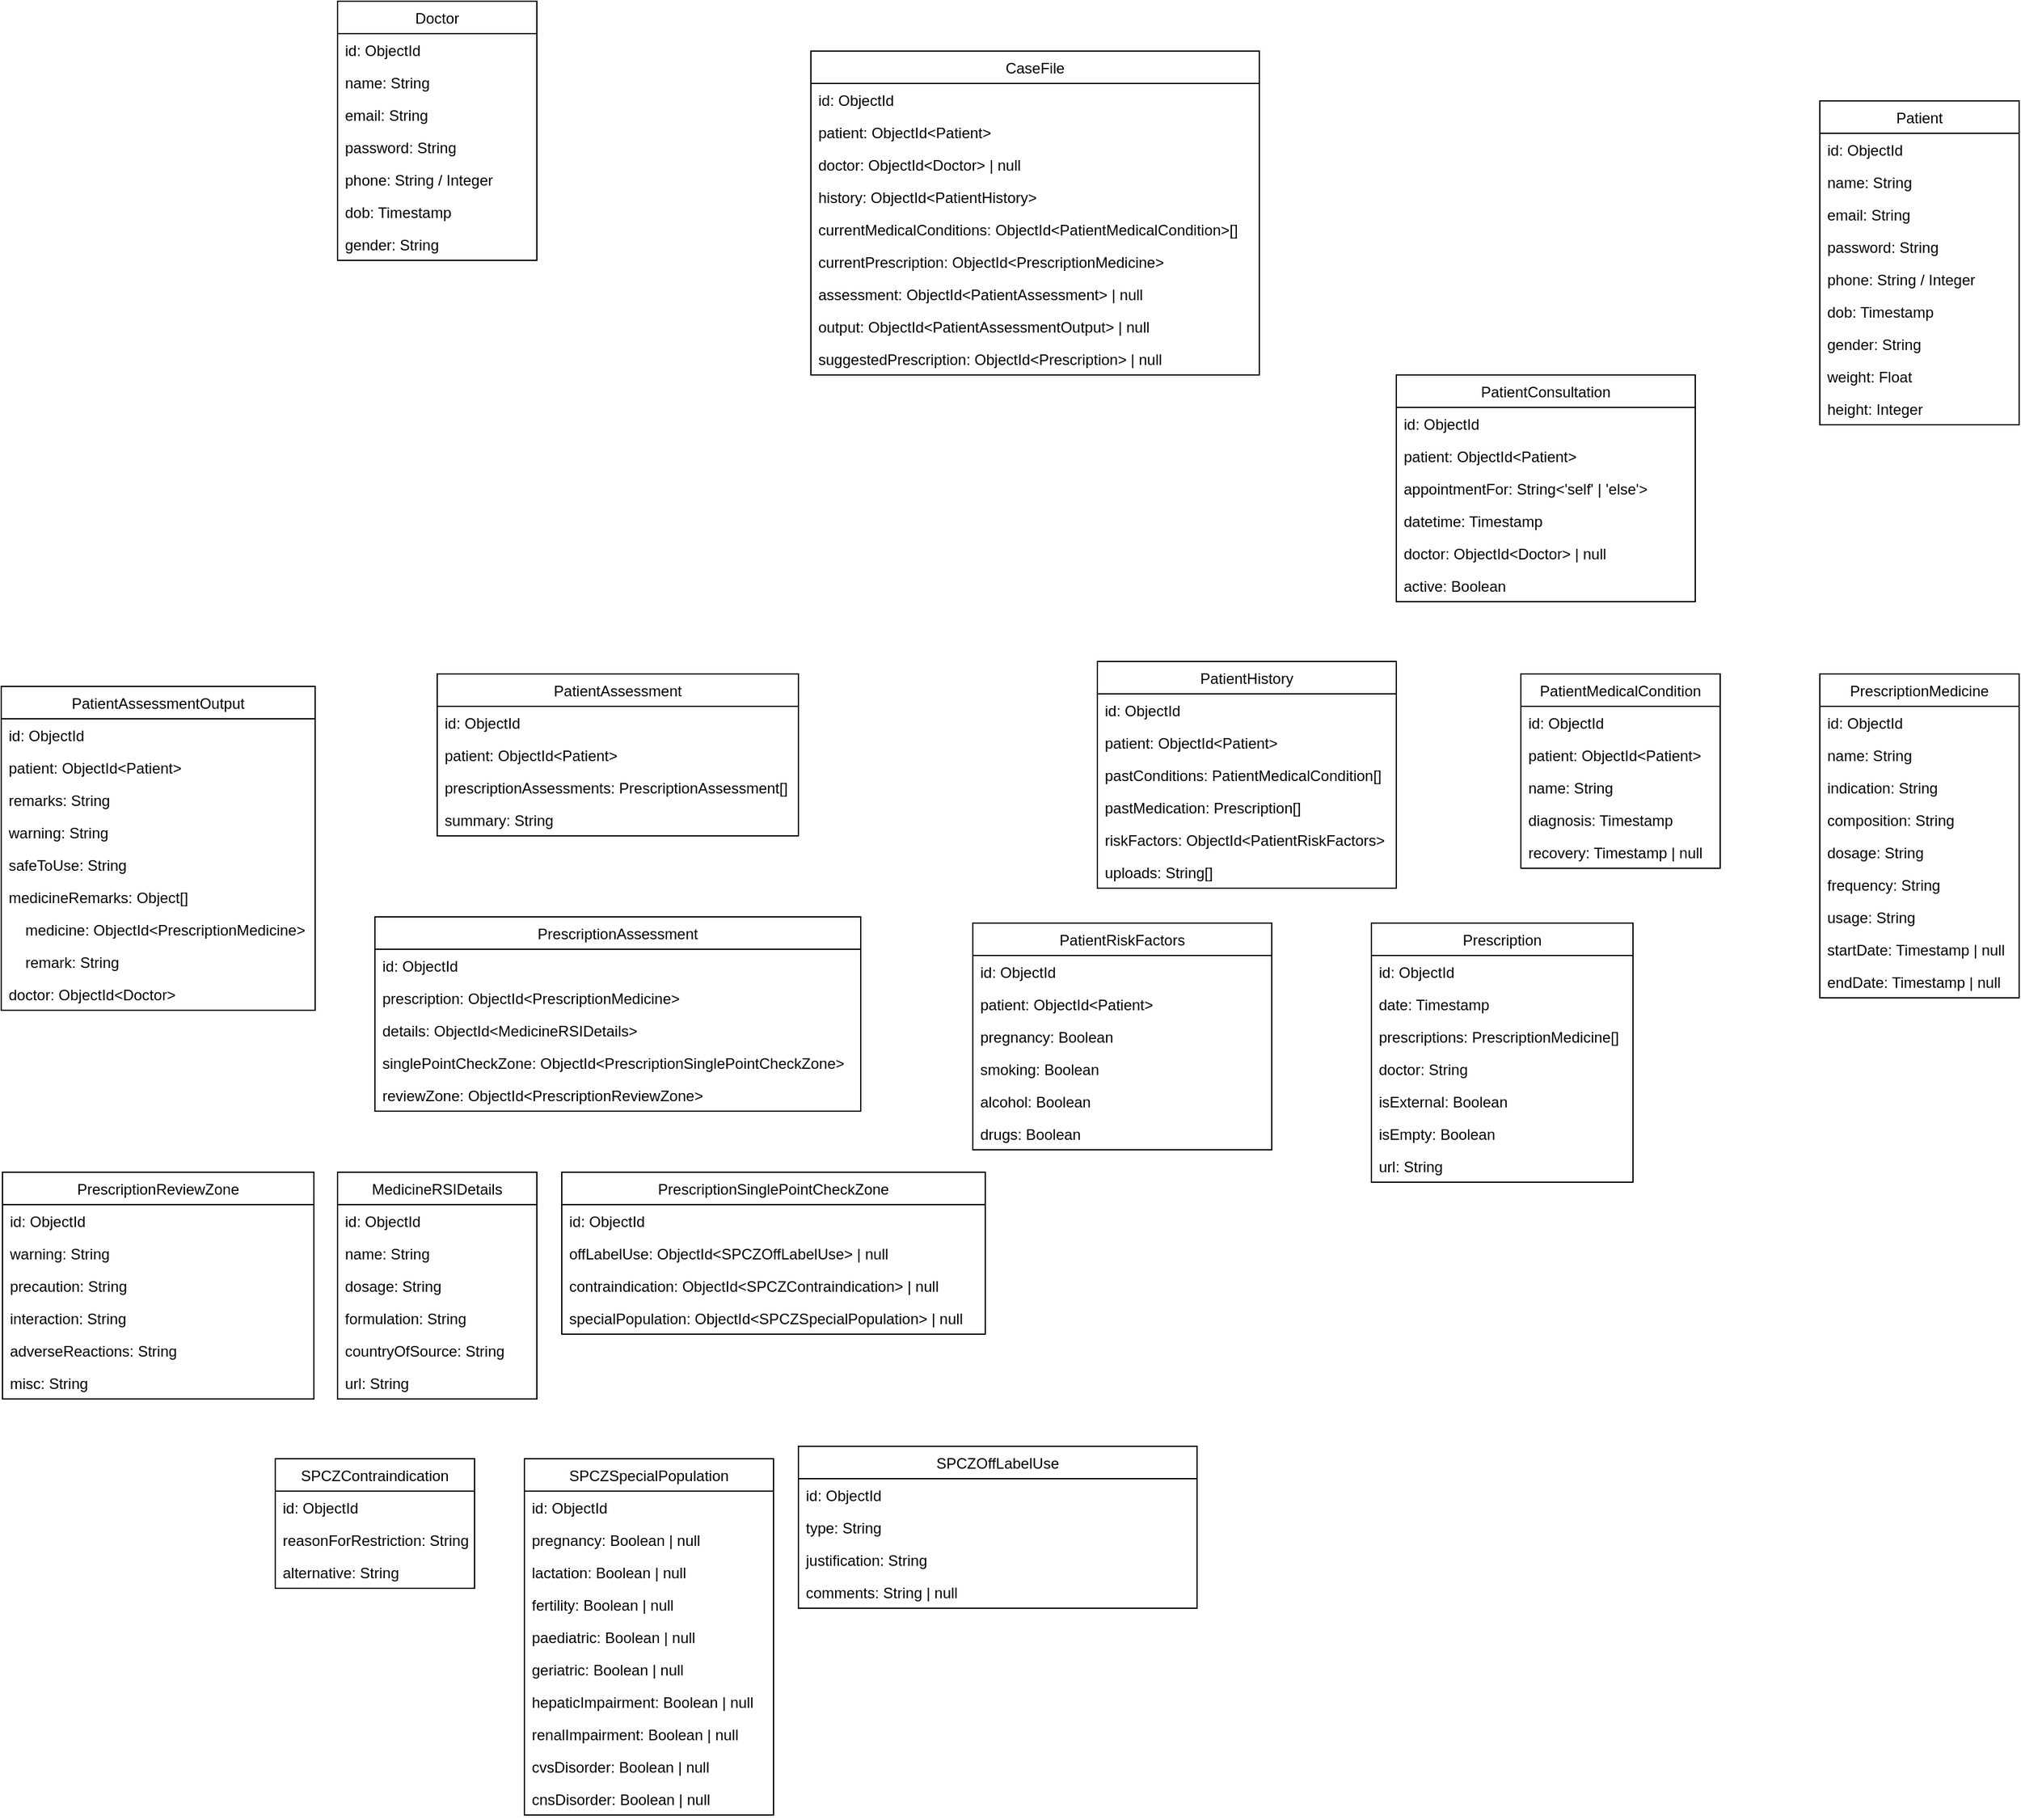 <mxfile version="20.8.13" type="github">
  <diagram id="C5RBs43oDa-KdzZeNtuy" name="Page-1">
    <mxGraphModel dx="1357" dy="1438" grid="1" gridSize="10" guides="1" tooltips="1" connect="1" arrows="1" fold="1" page="1" pageScale="1" pageWidth="827" pageHeight="1169" math="0" shadow="0">
      <root>
        <mxCell id="WIyWlLk6GJQsqaUBKTNV-0" />
        <mxCell id="WIyWlLk6GJQsqaUBKTNV-1" parent="WIyWlLk6GJQsqaUBKTNV-0" />
        <mxCell id="zkfFHV4jXpPFQw0GAbJ--17" value="Patient" style="swimlane;fontStyle=0;align=center;verticalAlign=top;childLayout=stackLayout;horizontal=1;startSize=26;horizontalStack=0;resizeParent=1;resizeLast=0;collapsible=1;marginBottom=0;rounded=0;shadow=0;strokeWidth=1;" parent="WIyWlLk6GJQsqaUBKTNV-1" vertex="1">
          <mxGeometry x="640" y="-1020" width="160" height="260" as="geometry">
            <mxRectangle x="550" y="140" width="160" height="26" as="alternateBounds" />
          </mxGeometry>
        </mxCell>
        <mxCell id="zkfFHV4jXpPFQw0GAbJ--18" value="id: ObjectId" style="text;align=left;verticalAlign=top;spacingLeft=4;spacingRight=4;overflow=hidden;rotatable=0;points=[[0,0.5],[1,0.5]];portConstraint=eastwest;" parent="zkfFHV4jXpPFQw0GAbJ--17" vertex="1">
          <mxGeometry y="26" width="160" height="26" as="geometry" />
        </mxCell>
        <mxCell id="zkfFHV4jXpPFQw0GAbJ--22" value="name: String" style="text;align=left;verticalAlign=top;spacingLeft=4;spacingRight=4;overflow=hidden;rotatable=0;points=[[0,0.5],[1,0.5]];portConstraint=eastwest;rounded=0;shadow=0;html=0;" parent="zkfFHV4jXpPFQw0GAbJ--17" vertex="1">
          <mxGeometry y="52" width="160" height="26" as="geometry" />
        </mxCell>
        <mxCell id="zkfFHV4jXpPFQw0GAbJ--19" value="email: String" style="text;align=left;verticalAlign=top;spacingLeft=4;spacingRight=4;overflow=hidden;rotatable=0;points=[[0,0.5],[1,0.5]];portConstraint=eastwest;rounded=0;shadow=0;html=0;" parent="zkfFHV4jXpPFQw0GAbJ--17" vertex="1">
          <mxGeometry y="78" width="160" height="26" as="geometry" />
        </mxCell>
        <mxCell id="zkfFHV4jXpPFQw0GAbJ--20" value="password: String" style="text;align=left;verticalAlign=top;spacingLeft=4;spacingRight=4;overflow=hidden;rotatable=0;points=[[0,0.5],[1,0.5]];portConstraint=eastwest;rounded=0;shadow=0;html=0;" parent="zkfFHV4jXpPFQw0GAbJ--17" vertex="1">
          <mxGeometry y="104" width="160" height="26" as="geometry" />
        </mxCell>
        <mxCell id="zkfFHV4jXpPFQw0GAbJ--21" value="phone: String / Integer" style="text;align=left;verticalAlign=top;spacingLeft=4;spacingRight=4;overflow=hidden;rotatable=0;points=[[0,0.5],[1,0.5]];portConstraint=eastwest;rounded=0;shadow=0;html=0;" parent="zkfFHV4jXpPFQw0GAbJ--17" vertex="1">
          <mxGeometry y="130" width="160" height="26" as="geometry" />
        </mxCell>
        <mxCell id="XZnLRWFuo1XxTukRsfAU-0" value="dob: Timestamp" style="text;align=left;verticalAlign=top;spacingLeft=4;spacingRight=4;overflow=hidden;rotatable=0;points=[[0,0.5],[1,0.5]];portConstraint=eastwest;rounded=0;shadow=0;html=0;" parent="zkfFHV4jXpPFQw0GAbJ--17" vertex="1">
          <mxGeometry y="156" width="160" height="26" as="geometry" />
        </mxCell>
        <mxCell id="XZnLRWFuo1XxTukRsfAU-1" value="gender: String" style="text;align=left;verticalAlign=top;spacingLeft=4;spacingRight=4;overflow=hidden;rotatable=0;points=[[0,0.5],[1,0.5]];portConstraint=eastwest;rounded=0;shadow=0;html=0;" parent="zkfFHV4jXpPFQw0GAbJ--17" vertex="1">
          <mxGeometry y="182" width="160" height="26" as="geometry" />
        </mxCell>
        <mxCell id="XZnLRWFuo1XxTukRsfAU-2" value="weight: Float" style="text;align=left;verticalAlign=top;spacingLeft=4;spacingRight=4;overflow=hidden;rotatable=0;points=[[0,0.5],[1,0.5]];portConstraint=eastwest;rounded=0;shadow=0;html=0;" parent="zkfFHV4jXpPFQw0GAbJ--17" vertex="1">
          <mxGeometry y="208" width="160" height="26" as="geometry" />
        </mxCell>
        <mxCell id="XZnLRWFuo1XxTukRsfAU-3" value="height: Integer" style="text;align=left;verticalAlign=top;spacingLeft=4;spacingRight=4;overflow=hidden;rotatable=0;points=[[0,0.5],[1,0.5]];portConstraint=eastwest;rounded=0;shadow=0;html=0;" parent="zkfFHV4jXpPFQw0GAbJ--17" vertex="1">
          <mxGeometry y="234" width="160" height="26" as="geometry" />
        </mxCell>
        <mxCell id="5_VvrdmKHLt3d0oGw-HJ-0" value="PrescriptionAssessment" style="swimlane;fontStyle=0;align=center;verticalAlign=top;childLayout=stackLayout;horizontal=1;startSize=26;horizontalStack=0;resizeParent=1;resizeLast=0;collapsible=1;marginBottom=0;rounded=0;shadow=0;strokeWidth=1;" parent="WIyWlLk6GJQsqaUBKTNV-1" vertex="1">
          <mxGeometry x="-520" y="-365" width="390" height="156" as="geometry">
            <mxRectangle x="550" y="140" width="160" height="26" as="alternateBounds" />
          </mxGeometry>
        </mxCell>
        <mxCell id="5_VvrdmKHLt3d0oGw-HJ-1" value="id: ObjectId" style="text;align=left;verticalAlign=top;spacingLeft=4;spacingRight=4;overflow=hidden;rotatable=0;points=[[0,0.5],[1,0.5]];portConstraint=eastwest;" parent="5_VvrdmKHLt3d0oGw-HJ-0" vertex="1">
          <mxGeometry y="26" width="390" height="26" as="geometry" />
        </mxCell>
        <mxCell id="5_VvrdmKHLt3d0oGw-HJ-2" value="prescription: ObjectId&lt;PrescriptionMedicine&gt;" style="text;align=left;verticalAlign=top;spacingLeft=4;spacingRight=4;overflow=hidden;rotatable=0;points=[[0,0.5],[1,0.5]];portConstraint=eastwest;rounded=0;shadow=0;html=0;" parent="5_VvrdmKHLt3d0oGw-HJ-0" vertex="1">
          <mxGeometry y="52" width="390" height="26" as="geometry" />
        </mxCell>
        <mxCell id="5_VvrdmKHLt3d0oGw-HJ-3" value="details: ObjectId&lt;MedicineRSIDetails&gt;" style="text;align=left;verticalAlign=top;spacingLeft=4;spacingRight=4;overflow=hidden;rotatable=0;points=[[0,0.5],[1,0.5]];portConstraint=eastwest;rounded=0;shadow=0;html=0;" parent="5_VvrdmKHLt3d0oGw-HJ-0" vertex="1">
          <mxGeometry y="78" width="390" height="26" as="geometry" />
        </mxCell>
        <mxCell id="5_VvrdmKHLt3d0oGw-HJ-4" value="singlePointCheckZone: ObjectId&lt;PrescriptionSinglePointCheckZone&gt;" style="text;align=left;verticalAlign=top;spacingLeft=4;spacingRight=4;overflow=hidden;rotatable=0;points=[[0,0.5],[1,0.5]];portConstraint=eastwest;rounded=0;shadow=0;html=0;" parent="5_VvrdmKHLt3d0oGw-HJ-0" vertex="1">
          <mxGeometry y="104" width="390" height="26" as="geometry" />
        </mxCell>
        <mxCell id="5_VvrdmKHLt3d0oGw-HJ-5" value="reviewZone: ObjectId&lt;PrescriptionReviewZone&gt;" style="text;align=left;verticalAlign=top;spacingLeft=4;spacingRight=4;overflow=hidden;rotatable=0;points=[[0,0.5],[1,0.5]];portConstraint=eastwest;rounded=0;shadow=0;html=0;" parent="5_VvrdmKHLt3d0oGw-HJ-0" vertex="1">
          <mxGeometry y="130" width="390" height="26" as="geometry" />
        </mxCell>
        <mxCell id="5_VvrdmKHLt3d0oGw-HJ-10" value="CaseFile" style="swimlane;fontStyle=0;align=center;verticalAlign=top;childLayout=stackLayout;horizontal=1;startSize=26;horizontalStack=0;resizeParent=1;resizeLast=0;collapsible=1;marginBottom=0;rounded=0;shadow=0;strokeWidth=1;" parent="WIyWlLk6GJQsqaUBKTNV-1" vertex="1">
          <mxGeometry x="-170" y="-1060" width="360" height="260" as="geometry">
            <mxRectangle x="550" y="140" width="160" height="26" as="alternateBounds" />
          </mxGeometry>
        </mxCell>
        <mxCell id="5_VvrdmKHLt3d0oGw-HJ-11" value="id: ObjectId" style="text;align=left;verticalAlign=top;spacingLeft=4;spacingRight=4;overflow=hidden;rotatable=0;points=[[0,0.5],[1,0.5]];portConstraint=eastwest;" parent="5_VvrdmKHLt3d0oGw-HJ-10" vertex="1">
          <mxGeometry y="26" width="360" height="26" as="geometry" />
        </mxCell>
        <mxCell id="5_VvrdmKHLt3d0oGw-HJ-12" value="patient: ObjectId&lt;Patient&gt;" style="text;align=left;verticalAlign=top;spacingLeft=4;spacingRight=4;overflow=hidden;rotatable=0;points=[[0,0.5],[1,0.5]];portConstraint=eastwest;rounded=0;shadow=0;html=0;" parent="5_VvrdmKHLt3d0oGw-HJ-10" vertex="1">
          <mxGeometry y="52" width="360" height="26" as="geometry" />
        </mxCell>
        <mxCell id="5_VvrdmKHLt3d0oGw-HJ-54" value="doctor: ObjectId&lt;Doctor&gt; | null" style="text;align=left;verticalAlign=top;spacingLeft=4;spacingRight=4;overflow=hidden;rotatable=0;points=[[0,0.5],[1,0.5]];portConstraint=eastwest;rounded=0;shadow=0;html=0;" parent="5_VvrdmKHLt3d0oGw-HJ-10" vertex="1">
          <mxGeometry y="78" width="360" height="26" as="geometry" />
        </mxCell>
        <mxCell id="5_VvrdmKHLt3d0oGw-HJ-13" value="history: ObjectId&lt;PatientHistory&gt;" style="text;align=left;verticalAlign=top;spacingLeft=4;spacingRight=4;overflow=hidden;rotatable=0;points=[[0,0.5],[1,0.5]];portConstraint=eastwest;rounded=0;shadow=0;html=0;" parent="5_VvrdmKHLt3d0oGw-HJ-10" vertex="1">
          <mxGeometry y="104" width="360" height="26" as="geometry" />
        </mxCell>
        <mxCell id="5_VvrdmKHLt3d0oGw-HJ-14" value="currentMedicalConditions: ObjectId&lt;PatientMedicalCondition&gt;[]" style="text;align=left;verticalAlign=top;spacingLeft=4;spacingRight=4;overflow=hidden;rotatable=0;points=[[0,0.5],[1,0.5]];portConstraint=eastwest;rounded=0;shadow=0;html=0;" parent="5_VvrdmKHLt3d0oGw-HJ-10" vertex="1">
          <mxGeometry y="130" width="360" height="26" as="geometry" />
        </mxCell>
        <mxCell id="5_VvrdmKHLt3d0oGw-HJ-16" value="currentPrescription: ObjectId&lt;PrescriptionMedicine&gt;" style="text;align=left;verticalAlign=top;spacingLeft=4;spacingRight=4;overflow=hidden;rotatable=0;points=[[0,0.5],[1,0.5]];portConstraint=eastwest;rounded=0;shadow=0;html=0;" parent="5_VvrdmKHLt3d0oGw-HJ-10" vertex="1">
          <mxGeometry y="156" width="360" height="26" as="geometry" />
        </mxCell>
        <mxCell id="5_VvrdmKHLt3d0oGw-HJ-17" value="assessment: ObjectId&lt;PatientAssessment&gt; | null" style="text;align=left;verticalAlign=top;spacingLeft=4;spacingRight=4;overflow=hidden;rotatable=0;points=[[0,0.5],[1,0.5]];portConstraint=eastwest;rounded=0;shadow=0;html=0;" parent="5_VvrdmKHLt3d0oGw-HJ-10" vertex="1">
          <mxGeometry y="182" width="360" height="26" as="geometry" />
        </mxCell>
        <mxCell id="5_VvrdmKHLt3d0oGw-HJ-18" value="output: ObjectId&lt;PatientAssessmentOutput&gt; | null" style="text;align=left;verticalAlign=top;spacingLeft=4;spacingRight=4;overflow=hidden;rotatable=0;points=[[0,0.5],[1,0.5]];portConstraint=eastwest;rounded=0;shadow=0;html=0;" parent="5_VvrdmKHLt3d0oGw-HJ-10" vertex="1">
          <mxGeometry y="208" width="360" height="26" as="geometry" />
        </mxCell>
        <mxCell id="5_VvrdmKHLt3d0oGw-HJ-19" value="suggestedPrescription: ObjectId&lt;Prescription&gt; | null" style="text;align=left;verticalAlign=top;spacingLeft=4;spacingRight=4;overflow=hidden;rotatable=0;points=[[0,0.5],[1,0.5]];portConstraint=eastwest;rounded=0;shadow=0;html=0;" parent="5_VvrdmKHLt3d0oGw-HJ-10" vertex="1">
          <mxGeometry y="234" width="360" height="26" as="geometry" />
        </mxCell>
        <mxCell id="5_VvrdmKHLt3d0oGw-HJ-20" value="PrescriptionMedicine" style="swimlane;fontStyle=0;align=center;verticalAlign=top;childLayout=stackLayout;horizontal=1;startSize=26;horizontalStack=0;resizeParent=1;resizeLast=0;collapsible=1;marginBottom=0;rounded=0;shadow=0;strokeWidth=1;" parent="WIyWlLk6GJQsqaUBKTNV-1" vertex="1">
          <mxGeometry x="640" y="-560" width="160" height="260" as="geometry">
            <mxRectangle x="550" y="140" width="160" height="26" as="alternateBounds" />
          </mxGeometry>
        </mxCell>
        <mxCell id="5_VvrdmKHLt3d0oGw-HJ-21" value="id: ObjectId" style="text;align=left;verticalAlign=top;spacingLeft=4;spacingRight=4;overflow=hidden;rotatable=0;points=[[0,0.5],[1,0.5]];portConstraint=eastwest;" parent="5_VvrdmKHLt3d0oGw-HJ-20" vertex="1">
          <mxGeometry y="26" width="160" height="26" as="geometry" />
        </mxCell>
        <mxCell id="5_VvrdmKHLt3d0oGw-HJ-22" value="name: String" style="text;align=left;verticalAlign=top;spacingLeft=4;spacingRight=4;overflow=hidden;rotatable=0;points=[[0,0.5],[1,0.5]];portConstraint=eastwest;rounded=0;shadow=0;html=0;" parent="5_VvrdmKHLt3d0oGw-HJ-20" vertex="1">
          <mxGeometry y="52" width="160" height="26" as="geometry" />
        </mxCell>
        <mxCell id="5_VvrdmKHLt3d0oGw-HJ-24" value="indication: String" style="text;align=left;verticalAlign=top;spacingLeft=4;spacingRight=4;overflow=hidden;rotatable=0;points=[[0,0.5],[1,0.5]];portConstraint=eastwest;rounded=0;shadow=0;html=0;" parent="5_VvrdmKHLt3d0oGw-HJ-20" vertex="1">
          <mxGeometry y="78" width="160" height="26" as="geometry" />
        </mxCell>
        <mxCell id="5_VvrdmKHLt3d0oGw-HJ-25" value="composition: String" style="text;align=left;verticalAlign=top;spacingLeft=4;spacingRight=4;overflow=hidden;rotatable=0;points=[[0,0.5],[1,0.5]];portConstraint=eastwest;rounded=0;shadow=0;html=0;" parent="5_VvrdmKHLt3d0oGw-HJ-20" vertex="1">
          <mxGeometry y="104" width="160" height="26" as="geometry" />
        </mxCell>
        <mxCell id="5_VvrdmKHLt3d0oGw-HJ-26" value="dosage: String" style="text;align=left;verticalAlign=top;spacingLeft=4;spacingRight=4;overflow=hidden;rotatable=0;points=[[0,0.5],[1,0.5]];portConstraint=eastwest;rounded=0;shadow=0;html=0;" parent="5_VvrdmKHLt3d0oGw-HJ-20" vertex="1">
          <mxGeometry y="130" width="160" height="26" as="geometry" />
        </mxCell>
        <mxCell id="5_VvrdmKHLt3d0oGw-HJ-27" value="frequency: String" style="text;align=left;verticalAlign=top;spacingLeft=4;spacingRight=4;overflow=hidden;rotatable=0;points=[[0,0.5],[1,0.5]];portConstraint=eastwest;rounded=0;shadow=0;html=0;" parent="5_VvrdmKHLt3d0oGw-HJ-20" vertex="1">
          <mxGeometry y="156" width="160" height="26" as="geometry" />
        </mxCell>
        <mxCell id="5_VvrdmKHLt3d0oGw-HJ-28" value="usage: String" style="text;align=left;verticalAlign=top;spacingLeft=4;spacingRight=4;overflow=hidden;rotatable=0;points=[[0,0.5],[1,0.5]];portConstraint=eastwest;rounded=0;shadow=0;html=0;" parent="5_VvrdmKHLt3d0oGw-HJ-20" vertex="1">
          <mxGeometry y="182" width="160" height="26" as="geometry" />
        </mxCell>
        <mxCell id="8sAuWu9gCPspp9r7JWuO-28" value="startDate: Timestamp | null" style="text;align=left;verticalAlign=top;spacingLeft=4;spacingRight=4;overflow=hidden;rotatable=0;points=[[0,0.5],[1,0.5]];portConstraint=eastwest;rounded=0;shadow=0;html=0;" parent="5_VvrdmKHLt3d0oGw-HJ-20" vertex="1">
          <mxGeometry y="208" width="160" height="26" as="geometry" />
        </mxCell>
        <mxCell id="8sAuWu9gCPspp9r7JWuO-29" value="endDate: Timestamp | null" style="text;align=left;verticalAlign=top;spacingLeft=4;spacingRight=4;overflow=hidden;rotatable=0;points=[[0,0.5],[1,0.5]];portConstraint=eastwest;rounded=0;shadow=0;html=0;" parent="5_VvrdmKHLt3d0oGw-HJ-20" vertex="1">
          <mxGeometry y="234" width="160" height="26" as="geometry" />
        </mxCell>
        <mxCell id="5_VvrdmKHLt3d0oGw-HJ-30" value="PatientAssessmentOutput" style="swimlane;fontStyle=0;align=center;verticalAlign=top;childLayout=stackLayout;horizontal=1;startSize=26;horizontalStack=0;resizeParent=1;resizeLast=0;collapsible=1;marginBottom=0;rounded=0;shadow=0;strokeWidth=1;" parent="WIyWlLk6GJQsqaUBKTNV-1" vertex="1">
          <mxGeometry x="-820" y="-550" width="252" height="260" as="geometry">
            <mxRectangle x="550" y="140" width="160" height="26" as="alternateBounds" />
          </mxGeometry>
        </mxCell>
        <mxCell id="5_VvrdmKHLt3d0oGw-HJ-31" value="id: ObjectId" style="text;align=left;verticalAlign=top;spacingLeft=4;spacingRight=4;overflow=hidden;rotatable=0;points=[[0,0.5],[1,0.5]];portConstraint=eastwest;" parent="5_VvrdmKHLt3d0oGw-HJ-30" vertex="1">
          <mxGeometry y="26" width="252" height="26" as="geometry" />
        </mxCell>
        <mxCell id="5_VvrdmKHLt3d0oGw-HJ-32" value="patient: ObjectId&lt;Patient&gt;" style="text;align=left;verticalAlign=top;spacingLeft=4;spacingRight=4;overflow=hidden;rotatable=0;points=[[0,0.5],[1,0.5]];portConstraint=eastwest;rounded=0;shadow=0;html=0;" parent="5_VvrdmKHLt3d0oGw-HJ-30" vertex="1">
          <mxGeometry y="52" width="252" height="26" as="geometry" />
        </mxCell>
        <mxCell id="5_VvrdmKHLt3d0oGw-HJ-33" value="remarks: String" style="text;align=left;verticalAlign=top;spacingLeft=4;spacingRight=4;overflow=hidden;rotatable=0;points=[[0,0.5],[1,0.5]];portConstraint=eastwest;rounded=0;shadow=0;html=0;" parent="5_VvrdmKHLt3d0oGw-HJ-30" vertex="1">
          <mxGeometry y="78" width="252" height="26" as="geometry" />
        </mxCell>
        <mxCell id="5_VvrdmKHLt3d0oGw-HJ-34" value="warning: String" style="text;align=left;verticalAlign=top;spacingLeft=4;spacingRight=4;overflow=hidden;rotatable=0;points=[[0,0.5],[1,0.5]];portConstraint=eastwest;rounded=0;shadow=0;html=0;" parent="5_VvrdmKHLt3d0oGw-HJ-30" vertex="1">
          <mxGeometry y="104" width="252" height="26" as="geometry" />
        </mxCell>
        <mxCell id="5_VvrdmKHLt3d0oGw-HJ-35" value="safeToUse: String" style="text;align=left;verticalAlign=top;spacingLeft=4;spacingRight=4;overflow=hidden;rotatable=0;points=[[0,0.5],[1,0.5]];portConstraint=eastwest;rounded=0;shadow=0;html=0;" parent="5_VvrdmKHLt3d0oGw-HJ-30" vertex="1">
          <mxGeometry y="130" width="252" height="26" as="geometry" />
        </mxCell>
        <mxCell id="5_VvrdmKHLt3d0oGw-HJ-36" value="medicineRemarks: Object[]" style="text;align=left;verticalAlign=top;spacingLeft=4;spacingRight=4;overflow=hidden;rotatable=0;points=[[0,0.5],[1,0.5]];portConstraint=eastwest;rounded=0;shadow=0;html=0;" parent="5_VvrdmKHLt3d0oGw-HJ-30" vertex="1">
          <mxGeometry y="156" width="252" height="26" as="geometry" />
        </mxCell>
        <mxCell id="5_VvrdmKHLt3d0oGw-HJ-37" value="    medicine: ObjectId&lt;PrescriptionMedicine&gt;" style="text;align=left;verticalAlign=top;spacingLeft=4;spacingRight=4;overflow=hidden;rotatable=0;points=[[0,0.5],[1,0.5]];portConstraint=eastwest;rounded=0;shadow=0;html=0;" parent="5_VvrdmKHLt3d0oGw-HJ-30" vertex="1">
          <mxGeometry y="182" width="252" height="26" as="geometry" />
        </mxCell>
        <mxCell id="5_VvrdmKHLt3d0oGw-HJ-52" value="    remark: String" style="text;align=left;verticalAlign=top;spacingLeft=4;spacingRight=4;overflow=hidden;rotatable=0;points=[[0,0.5],[1,0.5]];portConstraint=eastwest;rounded=0;shadow=0;html=0;" parent="5_VvrdmKHLt3d0oGw-HJ-30" vertex="1">
          <mxGeometry y="208" width="252" height="26" as="geometry" />
        </mxCell>
        <mxCell id="5_VvrdmKHLt3d0oGw-HJ-38" value="doctor: ObjectId&lt;Doctor&gt;" style="text;align=left;verticalAlign=top;spacingLeft=4;spacingRight=4;overflow=hidden;rotatable=0;points=[[0,0.5],[1,0.5]];portConstraint=eastwest;rounded=0;shadow=0;html=0;" parent="5_VvrdmKHLt3d0oGw-HJ-30" vertex="1">
          <mxGeometry y="234" width="252" height="26" as="geometry" />
        </mxCell>
        <mxCell id="5_VvrdmKHLt3d0oGw-HJ-40" value="Prescription" style="swimlane;fontStyle=0;align=center;verticalAlign=top;childLayout=stackLayout;horizontal=1;startSize=26;horizontalStack=0;resizeParent=1;resizeLast=0;collapsible=1;marginBottom=0;rounded=0;shadow=0;strokeWidth=1;" parent="WIyWlLk6GJQsqaUBKTNV-1" vertex="1">
          <mxGeometry x="280" y="-360" width="210" height="208" as="geometry">
            <mxRectangle x="550" y="140" width="160" height="26" as="alternateBounds" />
          </mxGeometry>
        </mxCell>
        <mxCell id="5_VvrdmKHLt3d0oGw-HJ-41" value="id: ObjectId" style="text;align=left;verticalAlign=top;spacingLeft=4;spacingRight=4;overflow=hidden;rotatable=0;points=[[0,0.5],[1,0.5]];portConstraint=eastwest;" parent="5_VvrdmKHLt3d0oGw-HJ-40" vertex="1">
          <mxGeometry y="26" width="210" height="26" as="geometry" />
        </mxCell>
        <mxCell id="5_VvrdmKHLt3d0oGw-HJ-42" value="date: Timestamp" style="text;align=left;verticalAlign=top;spacingLeft=4;spacingRight=4;overflow=hidden;rotatable=0;points=[[0,0.5],[1,0.5]];portConstraint=eastwest;rounded=0;shadow=0;html=0;" parent="5_VvrdmKHLt3d0oGw-HJ-40" vertex="1">
          <mxGeometry y="52" width="210" height="26" as="geometry" />
        </mxCell>
        <mxCell id="5_VvrdmKHLt3d0oGw-HJ-43" value="prescriptions: PrescriptionMedicine[]" style="text;align=left;verticalAlign=top;spacingLeft=4;spacingRight=4;overflow=hidden;rotatable=0;points=[[0,0.5],[1,0.5]];portConstraint=eastwest;rounded=0;shadow=0;html=0;" parent="5_VvrdmKHLt3d0oGw-HJ-40" vertex="1">
          <mxGeometry y="78" width="210" height="26" as="geometry" />
        </mxCell>
        <mxCell id="5_VvrdmKHLt3d0oGw-HJ-44" value="doctor: String" style="text;align=left;verticalAlign=top;spacingLeft=4;spacingRight=4;overflow=hidden;rotatable=0;points=[[0,0.5],[1,0.5]];portConstraint=eastwest;rounded=0;shadow=0;html=0;" parent="5_VvrdmKHLt3d0oGw-HJ-40" vertex="1">
          <mxGeometry y="104" width="210" height="26" as="geometry" />
        </mxCell>
        <mxCell id="5_VvrdmKHLt3d0oGw-HJ-45" value="isExternal: Boolean" style="text;align=left;verticalAlign=top;spacingLeft=4;spacingRight=4;overflow=hidden;rotatable=0;points=[[0,0.5],[1,0.5]];portConstraint=eastwest;rounded=0;shadow=0;html=0;" parent="5_VvrdmKHLt3d0oGw-HJ-40" vertex="1">
          <mxGeometry y="130" width="210" height="26" as="geometry" />
        </mxCell>
        <mxCell id="Sz4c23ke7Y05dxTSwfhs-0" value="isEmpty: Boolean" style="text;align=left;verticalAlign=top;spacingLeft=4;spacingRight=4;overflow=hidden;rotatable=0;points=[[0,0.5],[1,0.5]];portConstraint=eastwest;rounded=0;shadow=0;html=0;" parent="5_VvrdmKHLt3d0oGw-HJ-40" vertex="1">
          <mxGeometry y="156" width="210" height="26" as="geometry" />
        </mxCell>
        <mxCell id="Sz4c23ke7Y05dxTSwfhs-1" value="url: String" style="text;align=left;verticalAlign=top;spacingLeft=4;spacingRight=4;overflow=hidden;rotatable=0;points=[[0,0.5],[1,0.5]];portConstraint=eastwest;rounded=0;shadow=0;html=0;" parent="5_VvrdmKHLt3d0oGw-HJ-40" vertex="1">
          <mxGeometry y="182" width="210" height="26" as="geometry" />
        </mxCell>
        <mxCell id="8sAuWu9gCPspp9r7JWuO-0" value="PatientHistory" style="swimlane;fontStyle=0;align=center;verticalAlign=top;childLayout=stackLayout;horizontal=1;startSize=26;horizontalStack=0;resizeParent=1;resizeLast=0;collapsible=1;marginBottom=0;rounded=0;shadow=0;strokeWidth=1;" parent="WIyWlLk6GJQsqaUBKTNV-1" vertex="1">
          <mxGeometry x="60" y="-570" width="240" height="182" as="geometry">
            <mxRectangle x="550" y="140" width="160" height="26" as="alternateBounds" />
          </mxGeometry>
        </mxCell>
        <mxCell id="8sAuWu9gCPspp9r7JWuO-1" value="id: ObjectId" style="text;align=left;verticalAlign=top;spacingLeft=4;spacingRight=4;overflow=hidden;rotatable=0;points=[[0,0.5],[1,0.5]];portConstraint=eastwest;" parent="8sAuWu9gCPspp9r7JWuO-0" vertex="1">
          <mxGeometry y="26" width="240" height="26" as="geometry" />
        </mxCell>
        <mxCell id="8sAuWu9gCPspp9r7JWuO-2" value="patient: ObjectId&lt;Patient&gt;" style="text;align=left;verticalAlign=top;spacingLeft=4;spacingRight=4;overflow=hidden;rotatable=0;points=[[0,0.5],[1,0.5]];portConstraint=eastwest;rounded=0;shadow=0;html=0;" parent="8sAuWu9gCPspp9r7JWuO-0" vertex="1">
          <mxGeometry y="52" width="240" height="26" as="geometry" />
        </mxCell>
        <mxCell id="8sAuWu9gCPspp9r7JWuO-3" value="pastConditions: PatientMedicalCondition[]" style="text;align=left;verticalAlign=top;spacingLeft=4;spacingRight=4;overflow=hidden;rotatable=0;points=[[0,0.5],[1,0.5]];portConstraint=eastwest;rounded=0;shadow=0;html=0;" parent="8sAuWu9gCPspp9r7JWuO-0" vertex="1">
          <mxGeometry y="78" width="240" height="26" as="geometry" />
        </mxCell>
        <mxCell id="8sAuWu9gCPspp9r7JWuO-4" value="pastMedication: Prescription[]" style="text;align=left;verticalAlign=top;spacingLeft=4;spacingRight=4;overflow=hidden;rotatable=0;points=[[0,0.5],[1,0.5]];portConstraint=eastwest;rounded=0;shadow=0;html=0;" parent="8sAuWu9gCPspp9r7JWuO-0" vertex="1">
          <mxGeometry y="104" width="240" height="26" as="geometry" />
        </mxCell>
        <mxCell id="8sAuWu9gCPspp9r7JWuO-5" value="riskFactors: ObjectId&lt;PatientRiskFactors&gt;" style="text;align=left;verticalAlign=top;spacingLeft=4;spacingRight=4;overflow=hidden;rotatable=0;points=[[0,0.5],[1,0.5]];portConstraint=eastwest;rounded=0;shadow=0;html=0;" parent="8sAuWu9gCPspp9r7JWuO-0" vertex="1">
          <mxGeometry y="130" width="240" height="26" as="geometry" />
        </mxCell>
        <mxCell id="eyU16Z42PL7f_6aIGVOd-0" value="uploads: String[]" style="text;align=left;verticalAlign=top;spacingLeft=4;spacingRight=4;overflow=hidden;rotatable=0;points=[[0,0.5],[1,0.5]];portConstraint=eastwest;" vertex="1" parent="8sAuWu9gCPspp9r7JWuO-0">
          <mxGeometry y="156" width="240" height="26" as="geometry" />
        </mxCell>
        <mxCell id="8sAuWu9gCPspp9r7JWuO-10" value="PatientMedicalCondition" style="swimlane;fontStyle=0;align=center;verticalAlign=top;childLayout=stackLayout;horizontal=1;startSize=26;horizontalStack=0;resizeParent=1;resizeLast=0;collapsible=1;marginBottom=0;rounded=0;shadow=0;strokeWidth=1;" parent="WIyWlLk6GJQsqaUBKTNV-1" vertex="1">
          <mxGeometry x="400" y="-560" width="160" height="156" as="geometry">
            <mxRectangle x="550" y="140" width="160" height="26" as="alternateBounds" />
          </mxGeometry>
        </mxCell>
        <mxCell id="8sAuWu9gCPspp9r7JWuO-11" value="id: ObjectId" style="text;align=left;verticalAlign=top;spacingLeft=4;spacingRight=4;overflow=hidden;rotatable=0;points=[[0,0.5],[1,0.5]];portConstraint=eastwest;" parent="8sAuWu9gCPspp9r7JWuO-10" vertex="1">
          <mxGeometry y="26" width="160" height="26" as="geometry" />
        </mxCell>
        <mxCell id="8sAuWu9gCPspp9r7JWuO-12" value="patient: ObjectId&lt;Patient&gt;" style="text;align=left;verticalAlign=top;spacingLeft=4;spacingRight=4;overflow=hidden;rotatable=0;points=[[0,0.5],[1,0.5]];portConstraint=eastwest;rounded=0;shadow=0;html=0;" parent="8sAuWu9gCPspp9r7JWuO-10" vertex="1">
          <mxGeometry y="52" width="160" height="26" as="geometry" />
        </mxCell>
        <mxCell id="8sAuWu9gCPspp9r7JWuO-13" value="name: String" style="text;align=left;verticalAlign=top;spacingLeft=4;spacingRight=4;overflow=hidden;rotatable=0;points=[[0,0.5],[1,0.5]];portConstraint=eastwest;rounded=0;shadow=0;html=0;" parent="8sAuWu9gCPspp9r7JWuO-10" vertex="1">
          <mxGeometry y="78" width="160" height="26" as="geometry" />
        </mxCell>
        <mxCell id="8sAuWu9gCPspp9r7JWuO-14" value="diagnosis: Timestamp" style="text;align=left;verticalAlign=top;spacingLeft=4;spacingRight=4;overflow=hidden;rotatable=0;points=[[0,0.5],[1,0.5]];portConstraint=eastwest;rounded=0;shadow=0;html=0;" parent="8sAuWu9gCPspp9r7JWuO-10" vertex="1">
          <mxGeometry y="104" width="160" height="26" as="geometry" />
        </mxCell>
        <mxCell id="8sAuWu9gCPspp9r7JWuO-15" value="recovery: Timestamp | null" style="text;align=left;verticalAlign=top;spacingLeft=4;spacingRight=4;overflow=hidden;rotatable=0;points=[[0,0.5],[1,0.5]];portConstraint=eastwest;rounded=0;shadow=0;html=0;" parent="8sAuWu9gCPspp9r7JWuO-10" vertex="1">
          <mxGeometry y="130" width="160" height="26" as="geometry" />
        </mxCell>
        <mxCell id="8sAuWu9gCPspp9r7JWuO-20" value="PatientRiskFactors" style="swimlane;fontStyle=0;align=center;verticalAlign=top;childLayout=stackLayout;horizontal=1;startSize=26;horizontalStack=0;resizeParent=1;resizeLast=0;collapsible=1;marginBottom=0;rounded=0;shadow=0;strokeWidth=1;" parent="WIyWlLk6GJQsqaUBKTNV-1" vertex="1">
          <mxGeometry x="-40" y="-360" width="240" height="182" as="geometry">
            <mxRectangle x="550" y="140" width="160" height="26" as="alternateBounds" />
          </mxGeometry>
        </mxCell>
        <mxCell id="8sAuWu9gCPspp9r7JWuO-21" value="id: ObjectId" style="text;align=left;verticalAlign=top;spacingLeft=4;spacingRight=4;overflow=hidden;rotatable=0;points=[[0,0.5],[1,0.5]];portConstraint=eastwest;" parent="8sAuWu9gCPspp9r7JWuO-20" vertex="1">
          <mxGeometry y="26" width="240" height="26" as="geometry" />
        </mxCell>
        <mxCell id="8sAuWu9gCPspp9r7JWuO-22" value="patient: ObjectId&lt;Patient&gt;" style="text;align=left;verticalAlign=top;spacingLeft=4;spacingRight=4;overflow=hidden;rotatable=0;points=[[0,0.5],[1,0.5]];portConstraint=eastwest;rounded=0;shadow=0;html=0;" parent="8sAuWu9gCPspp9r7JWuO-20" vertex="1">
          <mxGeometry y="52" width="240" height="26" as="geometry" />
        </mxCell>
        <mxCell id="8sAuWu9gCPspp9r7JWuO-23" value="pregnancy: Boolean" style="text;align=left;verticalAlign=top;spacingLeft=4;spacingRight=4;overflow=hidden;rotatable=0;points=[[0,0.5],[1,0.5]];portConstraint=eastwest;rounded=0;shadow=0;html=0;" parent="8sAuWu9gCPspp9r7JWuO-20" vertex="1">
          <mxGeometry y="78" width="240" height="26" as="geometry" />
        </mxCell>
        <mxCell id="8sAuWu9gCPspp9r7JWuO-24" value="smoking: Boolean" style="text;align=left;verticalAlign=top;spacingLeft=4;spacingRight=4;overflow=hidden;rotatable=0;points=[[0,0.5],[1,0.5]];portConstraint=eastwest;rounded=0;shadow=0;html=0;" parent="8sAuWu9gCPspp9r7JWuO-20" vertex="1">
          <mxGeometry y="104" width="240" height="26" as="geometry" />
        </mxCell>
        <mxCell id="8sAuWu9gCPspp9r7JWuO-25" value="alcohol: Boolean" style="text;align=left;verticalAlign=top;spacingLeft=4;spacingRight=4;overflow=hidden;rotatable=0;points=[[0,0.5],[1,0.5]];portConstraint=eastwest;rounded=0;shadow=0;html=0;" parent="8sAuWu9gCPspp9r7JWuO-20" vertex="1">
          <mxGeometry y="130" width="240" height="26" as="geometry" />
        </mxCell>
        <mxCell id="8sAuWu9gCPspp9r7JWuO-26" value="drugs: Boolean" style="text;align=left;verticalAlign=top;spacingLeft=4;spacingRight=4;overflow=hidden;rotatable=0;points=[[0,0.5],[1,0.5]];portConstraint=eastwest;rounded=0;shadow=0;html=0;" parent="8sAuWu9gCPspp9r7JWuO-20" vertex="1">
          <mxGeometry y="156" width="240" height="26" as="geometry" />
        </mxCell>
        <mxCell id="8sAuWu9gCPspp9r7JWuO-30" value="PatientAssessment" style="swimlane;fontStyle=0;align=center;verticalAlign=top;childLayout=stackLayout;horizontal=1;startSize=26;horizontalStack=0;resizeParent=1;resizeLast=0;collapsible=1;marginBottom=0;rounded=0;shadow=0;strokeWidth=1;" parent="WIyWlLk6GJQsqaUBKTNV-1" vertex="1">
          <mxGeometry x="-470" y="-560" width="290" height="130" as="geometry">
            <mxRectangle x="550" y="140" width="160" height="26" as="alternateBounds" />
          </mxGeometry>
        </mxCell>
        <mxCell id="8sAuWu9gCPspp9r7JWuO-31" value="id: ObjectId" style="text;align=left;verticalAlign=top;spacingLeft=4;spacingRight=4;overflow=hidden;rotatable=0;points=[[0,0.5],[1,0.5]];portConstraint=eastwest;" parent="8sAuWu9gCPspp9r7JWuO-30" vertex="1">
          <mxGeometry y="26" width="290" height="26" as="geometry" />
        </mxCell>
        <mxCell id="8sAuWu9gCPspp9r7JWuO-42" value="patient: ObjectId&lt;Patient&gt;" style="text;align=left;verticalAlign=top;spacingLeft=4;spacingRight=4;overflow=hidden;rotatable=0;points=[[0,0.5],[1,0.5]];portConstraint=eastwest;" parent="8sAuWu9gCPspp9r7JWuO-30" vertex="1">
          <mxGeometry y="52" width="290" height="26" as="geometry" />
        </mxCell>
        <mxCell id="8sAuWu9gCPspp9r7JWuO-32" value="prescriptionAssessments: PrescriptionAssessment[]" style="text;align=left;verticalAlign=top;spacingLeft=4;spacingRight=4;overflow=hidden;rotatable=0;points=[[0,0.5],[1,0.5]];portConstraint=eastwest;rounded=0;shadow=0;html=0;" parent="8sAuWu9gCPspp9r7JWuO-30" vertex="1">
          <mxGeometry y="78" width="290" height="26" as="geometry" />
        </mxCell>
        <mxCell id="8sAuWu9gCPspp9r7JWuO-41" value="summary: String" style="text;align=left;verticalAlign=top;spacingLeft=4;spacingRight=4;overflow=hidden;rotatable=0;points=[[0,0.5],[1,0.5]];portConstraint=eastwest;rounded=0;shadow=0;html=0;" parent="8sAuWu9gCPspp9r7JWuO-30" vertex="1">
          <mxGeometry y="104" width="290" height="26" as="geometry" />
        </mxCell>
        <mxCell id="8sAuWu9gCPspp9r7JWuO-43" value="MedicineRSIDetails" style="swimlane;fontStyle=0;align=center;verticalAlign=top;childLayout=stackLayout;horizontal=1;startSize=26;horizontalStack=0;resizeParent=1;resizeLast=0;collapsible=1;marginBottom=0;rounded=0;shadow=0;strokeWidth=1;" parent="WIyWlLk6GJQsqaUBKTNV-1" vertex="1">
          <mxGeometry x="-550" y="-160" width="160" height="182" as="geometry">
            <mxRectangle x="550" y="140" width="160" height="26" as="alternateBounds" />
          </mxGeometry>
        </mxCell>
        <mxCell id="8sAuWu9gCPspp9r7JWuO-44" value="id: ObjectId" style="text;align=left;verticalAlign=top;spacingLeft=4;spacingRight=4;overflow=hidden;rotatable=0;points=[[0,0.5],[1,0.5]];portConstraint=eastwest;" parent="8sAuWu9gCPspp9r7JWuO-43" vertex="1">
          <mxGeometry y="26" width="160" height="26" as="geometry" />
        </mxCell>
        <mxCell id="8sAuWu9gCPspp9r7JWuO-45" value="name: String" style="text;align=left;verticalAlign=top;spacingLeft=4;spacingRight=4;overflow=hidden;rotatable=0;points=[[0,0.5],[1,0.5]];portConstraint=eastwest;" parent="8sAuWu9gCPspp9r7JWuO-43" vertex="1">
          <mxGeometry y="52" width="160" height="26" as="geometry" />
        </mxCell>
        <mxCell id="8sAuWu9gCPspp9r7JWuO-46" value="dosage: String" style="text;align=left;verticalAlign=top;spacingLeft=4;spacingRight=4;overflow=hidden;rotatable=0;points=[[0,0.5],[1,0.5]];portConstraint=eastwest;rounded=0;shadow=0;html=0;" parent="8sAuWu9gCPspp9r7JWuO-43" vertex="1">
          <mxGeometry y="78" width="160" height="26" as="geometry" />
        </mxCell>
        <mxCell id="8sAuWu9gCPspp9r7JWuO-47" value="formulation: String" style="text;align=left;verticalAlign=top;spacingLeft=4;spacingRight=4;overflow=hidden;rotatable=0;points=[[0,0.5],[1,0.5]];portConstraint=eastwest;rounded=0;shadow=0;html=0;" parent="8sAuWu9gCPspp9r7JWuO-43" vertex="1">
          <mxGeometry y="104" width="160" height="26" as="geometry" />
        </mxCell>
        <mxCell id="8sAuWu9gCPspp9r7JWuO-48" value="countryOfSource: String" style="text;align=left;verticalAlign=top;spacingLeft=4;spacingRight=4;overflow=hidden;rotatable=0;points=[[0,0.5],[1,0.5]];portConstraint=eastwest;rounded=0;shadow=0;html=0;" parent="8sAuWu9gCPspp9r7JWuO-43" vertex="1">
          <mxGeometry y="130" width="160" height="26" as="geometry" />
        </mxCell>
        <mxCell id="8sAuWu9gCPspp9r7JWuO-49" value="url: String" style="text;align=left;verticalAlign=top;spacingLeft=4;spacingRight=4;overflow=hidden;rotatable=0;points=[[0,0.5],[1,0.5]];portConstraint=eastwest;rounded=0;shadow=0;html=0;" parent="8sAuWu9gCPspp9r7JWuO-43" vertex="1">
          <mxGeometry y="156" width="160" height="26" as="geometry" />
        </mxCell>
        <mxCell id="8sAuWu9gCPspp9r7JWuO-50" value="PrescriptionSinglePointCheckZone" style="swimlane;fontStyle=0;align=center;verticalAlign=top;childLayout=stackLayout;horizontal=1;startSize=26;horizontalStack=0;resizeParent=1;resizeLast=0;collapsible=1;marginBottom=0;rounded=0;shadow=0;strokeWidth=1;" parent="WIyWlLk6GJQsqaUBKTNV-1" vertex="1">
          <mxGeometry x="-370" y="-160" width="340" height="130" as="geometry">
            <mxRectangle x="550" y="140" width="160" height="26" as="alternateBounds" />
          </mxGeometry>
        </mxCell>
        <mxCell id="8sAuWu9gCPspp9r7JWuO-51" value="id: ObjectId" style="text;align=left;verticalAlign=top;spacingLeft=4;spacingRight=4;overflow=hidden;rotatable=0;points=[[0,0.5],[1,0.5]];portConstraint=eastwest;" parent="8sAuWu9gCPspp9r7JWuO-50" vertex="1">
          <mxGeometry y="26" width="340" height="26" as="geometry" />
        </mxCell>
        <mxCell id="8sAuWu9gCPspp9r7JWuO-52" value="offLabelUse: ObjectId&lt;SPCZOffLabelUse&gt; | null" style="text;align=left;verticalAlign=top;spacingLeft=4;spacingRight=4;overflow=hidden;rotatable=0;points=[[0,0.5],[1,0.5]];portConstraint=eastwest;" parent="8sAuWu9gCPspp9r7JWuO-50" vertex="1">
          <mxGeometry y="52" width="340" height="26" as="geometry" />
        </mxCell>
        <mxCell id="8sAuWu9gCPspp9r7JWuO-53" value="contraindication: ObjectId&lt;SPCZContraindication&gt; | null" style="text;align=left;verticalAlign=top;spacingLeft=4;spacingRight=4;overflow=hidden;rotatable=0;points=[[0,0.5],[1,0.5]];portConstraint=eastwest;rounded=0;shadow=0;html=0;" parent="8sAuWu9gCPspp9r7JWuO-50" vertex="1">
          <mxGeometry y="78" width="340" height="26" as="geometry" />
        </mxCell>
        <mxCell id="8sAuWu9gCPspp9r7JWuO-54" value="specialPopulation: ObjectId&lt;SPCZSpecialPopulation&gt; | null" style="text;align=left;verticalAlign=top;spacingLeft=4;spacingRight=4;overflow=hidden;rotatable=0;points=[[0,0.5],[1,0.5]];portConstraint=eastwest;rounded=0;shadow=0;html=0;" parent="8sAuWu9gCPspp9r7JWuO-50" vertex="1">
          <mxGeometry y="104" width="340" height="26" as="geometry" />
        </mxCell>
        <mxCell id="8sAuWu9gCPspp9r7JWuO-57" value="PrescriptionReviewZone" style="swimlane;fontStyle=0;align=center;verticalAlign=top;childLayout=stackLayout;horizontal=1;startSize=26;horizontalStack=0;resizeParent=1;resizeLast=0;collapsible=1;marginBottom=0;rounded=0;shadow=0;strokeWidth=1;" parent="WIyWlLk6GJQsqaUBKTNV-1" vertex="1">
          <mxGeometry x="-819" y="-160" width="250" height="182" as="geometry">
            <mxRectangle x="550" y="140" width="160" height="26" as="alternateBounds" />
          </mxGeometry>
        </mxCell>
        <mxCell id="8sAuWu9gCPspp9r7JWuO-58" value="id: ObjectId" style="text;align=left;verticalAlign=top;spacingLeft=4;spacingRight=4;overflow=hidden;rotatable=0;points=[[0,0.5],[1,0.5]];portConstraint=eastwest;" parent="8sAuWu9gCPspp9r7JWuO-57" vertex="1">
          <mxGeometry y="26" width="250" height="26" as="geometry" />
        </mxCell>
        <mxCell id="8sAuWu9gCPspp9r7JWuO-59" value="warning: String" style="text;align=left;verticalAlign=top;spacingLeft=4;spacingRight=4;overflow=hidden;rotatable=0;points=[[0,0.5],[1,0.5]];portConstraint=eastwest;" parent="8sAuWu9gCPspp9r7JWuO-57" vertex="1">
          <mxGeometry y="52" width="250" height="26" as="geometry" />
        </mxCell>
        <mxCell id="8sAuWu9gCPspp9r7JWuO-60" value="precaution: String" style="text;align=left;verticalAlign=top;spacingLeft=4;spacingRight=4;overflow=hidden;rotatable=0;points=[[0,0.5],[1,0.5]];portConstraint=eastwest;rounded=0;shadow=0;html=0;" parent="8sAuWu9gCPspp9r7JWuO-57" vertex="1">
          <mxGeometry y="78" width="250" height="26" as="geometry" />
        </mxCell>
        <mxCell id="8sAuWu9gCPspp9r7JWuO-61" value="interaction: String" style="text;align=left;verticalAlign=top;spacingLeft=4;spacingRight=4;overflow=hidden;rotatable=0;points=[[0,0.5],[1,0.5]];portConstraint=eastwest;rounded=0;shadow=0;html=0;" parent="8sAuWu9gCPspp9r7JWuO-57" vertex="1">
          <mxGeometry y="104" width="250" height="26" as="geometry" />
        </mxCell>
        <mxCell id="8sAuWu9gCPspp9r7JWuO-62" value="adverseReactions: String" style="text;align=left;verticalAlign=top;spacingLeft=4;spacingRight=4;overflow=hidden;rotatable=0;points=[[0,0.5],[1,0.5]];portConstraint=eastwest;rounded=0;shadow=0;html=0;" parent="8sAuWu9gCPspp9r7JWuO-57" vertex="1">
          <mxGeometry y="130" width="250" height="26" as="geometry" />
        </mxCell>
        <mxCell id="8sAuWu9gCPspp9r7JWuO-63" value="misc: String" style="text;align=left;verticalAlign=top;spacingLeft=4;spacingRight=4;overflow=hidden;rotatable=0;points=[[0,0.5],[1,0.5]];portConstraint=eastwest;rounded=0;shadow=0;html=0;" parent="8sAuWu9gCPspp9r7JWuO-57" vertex="1">
          <mxGeometry y="156" width="250" height="26" as="geometry" />
        </mxCell>
        <mxCell id="8sAuWu9gCPspp9r7JWuO-65" value="SPCZOffLabelUse" style="swimlane;fontStyle=0;align=center;verticalAlign=top;childLayout=stackLayout;horizontal=1;startSize=26;horizontalStack=0;resizeParent=1;resizeLast=0;collapsible=1;marginBottom=0;rounded=0;shadow=0;strokeWidth=1;" parent="WIyWlLk6GJQsqaUBKTNV-1" vertex="1">
          <mxGeometry x="-180" y="60" width="320" height="130" as="geometry">
            <mxRectangle x="550" y="140" width="160" height="26" as="alternateBounds" />
          </mxGeometry>
        </mxCell>
        <mxCell id="8sAuWu9gCPspp9r7JWuO-66" value="id: ObjectId" style="text;align=left;verticalAlign=top;spacingLeft=4;spacingRight=4;overflow=hidden;rotatable=0;points=[[0,0.5],[1,0.5]];portConstraint=eastwest;" parent="8sAuWu9gCPspp9r7JWuO-65" vertex="1">
          <mxGeometry y="26" width="320" height="26" as="geometry" />
        </mxCell>
        <mxCell id="8sAuWu9gCPspp9r7JWuO-67" value="type: String" style="text;align=left;verticalAlign=top;spacingLeft=4;spacingRight=4;overflow=hidden;rotatable=0;points=[[0,0.5],[1,0.5]];portConstraint=eastwest;" parent="8sAuWu9gCPspp9r7JWuO-65" vertex="1">
          <mxGeometry y="52" width="320" height="26" as="geometry" />
        </mxCell>
        <mxCell id="8sAuWu9gCPspp9r7JWuO-68" value="justification: String" style="text;align=left;verticalAlign=top;spacingLeft=4;spacingRight=4;overflow=hidden;rotatable=0;points=[[0,0.5],[1,0.5]];portConstraint=eastwest;rounded=0;shadow=0;html=0;" parent="8sAuWu9gCPspp9r7JWuO-65" vertex="1">
          <mxGeometry y="78" width="320" height="26" as="geometry" />
        </mxCell>
        <mxCell id="8sAuWu9gCPspp9r7JWuO-69" value="comments: String | null" style="text;align=left;verticalAlign=top;spacingLeft=4;spacingRight=4;overflow=hidden;rotatable=0;points=[[0,0.5],[1,0.5]];portConstraint=eastwest;rounded=0;shadow=0;html=0;" parent="8sAuWu9gCPspp9r7JWuO-65" vertex="1">
          <mxGeometry y="104" width="320" height="26" as="geometry" />
        </mxCell>
        <mxCell id="8sAuWu9gCPspp9r7JWuO-70" value="SPCZSpecialPopulation" style="swimlane;fontStyle=0;align=center;verticalAlign=top;childLayout=stackLayout;horizontal=1;startSize=26;horizontalStack=0;resizeParent=1;resizeLast=0;collapsible=1;marginBottom=0;rounded=0;shadow=0;strokeWidth=1;" parent="WIyWlLk6GJQsqaUBKTNV-1" vertex="1">
          <mxGeometry x="-400" y="70" width="200" height="286" as="geometry">
            <mxRectangle x="550" y="140" width="160" height="26" as="alternateBounds" />
          </mxGeometry>
        </mxCell>
        <mxCell id="8sAuWu9gCPspp9r7JWuO-71" value="id: ObjectId" style="text;align=left;verticalAlign=top;spacingLeft=4;spacingRight=4;overflow=hidden;rotatable=0;points=[[0,0.5],[1,0.5]];portConstraint=eastwest;" parent="8sAuWu9gCPspp9r7JWuO-70" vertex="1">
          <mxGeometry y="26" width="200" height="26" as="geometry" />
        </mxCell>
        <mxCell id="8sAuWu9gCPspp9r7JWuO-72" value="pregnancy: Boolean | null" style="text;align=left;verticalAlign=top;spacingLeft=4;spacingRight=4;overflow=hidden;rotatable=0;points=[[0,0.5],[1,0.5]];portConstraint=eastwest;" parent="8sAuWu9gCPspp9r7JWuO-70" vertex="1">
          <mxGeometry y="52" width="200" height="26" as="geometry" />
        </mxCell>
        <mxCell id="8sAuWu9gCPspp9r7JWuO-80" value="lactation: Boolean | null" style="text;align=left;verticalAlign=top;spacingLeft=4;spacingRight=4;overflow=hidden;rotatable=0;points=[[0,0.5],[1,0.5]];portConstraint=eastwest;" parent="8sAuWu9gCPspp9r7JWuO-70" vertex="1">
          <mxGeometry y="78" width="200" height="26" as="geometry" />
        </mxCell>
        <mxCell id="8sAuWu9gCPspp9r7JWuO-81" value="fertility: Boolean | null" style="text;align=left;verticalAlign=top;spacingLeft=4;spacingRight=4;overflow=hidden;rotatable=0;points=[[0,0.5],[1,0.5]];portConstraint=eastwest;" parent="8sAuWu9gCPspp9r7JWuO-70" vertex="1">
          <mxGeometry y="104" width="200" height="26" as="geometry" />
        </mxCell>
        <mxCell id="8sAuWu9gCPspp9r7JWuO-82" value="paediatric: Boolean | null" style="text;align=left;verticalAlign=top;spacingLeft=4;spacingRight=4;overflow=hidden;rotatable=0;points=[[0,0.5],[1,0.5]];portConstraint=eastwest;" parent="8sAuWu9gCPspp9r7JWuO-70" vertex="1">
          <mxGeometry y="130" width="200" height="26" as="geometry" />
        </mxCell>
        <mxCell id="8sAuWu9gCPspp9r7JWuO-83" value="geriatric: Boolean | null" style="text;align=left;verticalAlign=top;spacingLeft=4;spacingRight=4;overflow=hidden;rotatable=0;points=[[0,0.5],[1,0.5]];portConstraint=eastwest;" parent="8sAuWu9gCPspp9r7JWuO-70" vertex="1">
          <mxGeometry y="156" width="200" height="26" as="geometry" />
        </mxCell>
        <mxCell id="8sAuWu9gCPspp9r7JWuO-84" value="hepaticImpairment: Boolean | null" style="text;align=left;verticalAlign=top;spacingLeft=4;spacingRight=4;overflow=hidden;rotatable=0;points=[[0,0.5],[1,0.5]];portConstraint=eastwest;" parent="8sAuWu9gCPspp9r7JWuO-70" vertex="1">
          <mxGeometry y="182" width="200" height="26" as="geometry" />
        </mxCell>
        <mxCell id="8sAuWu9gCPspp9r7JWuO-85" value="renalImpairment: Boolean | null" style="text;align=left;verticalAlign=top;spacingLeft=4;spacingRight=4;overflow=hidden;rotatable=0;points=[[0,0.5],[1,0.5]];portConstraint=eastwest;" parent="8sAuWu9gCPspp9r7JWuO-70" vertex="1">
          <mxGeometry y="208" width="200" height="26" as="geometry" />
        </mxCell>
        <mxCell id="8sAuWu9gCPspp9r7JWuO-86" value="cvsDisorder: Boolean | null" style="text;align=left;verticalAlign=top;spacingLeft=4;spacingRight=4;overflow=hidden;rotatable=0;points=[[0,0.5],[1,0.5]];portConstraint=eastwest;" parent="8sAuWu9gCPspp9r7JWuO-70" vertex="1">
          <mxGeometry y="234" width="200" height="26" as="geometry" />
        </mxCell>
        <mxCell id="8sAuWu9gCPspp9r7JWuO-87" value="cnsDisorder: Boolean | null" style="text;align=left;verticalAlign=top;spacingLeft=4;spacingRight=4;overflow=hidden;rotatable=0;points=[[0,0.5],[1,0.5]];portConstraint=eastwest;" parent="8sAuWu9gCPspp9r7JWuO-70" vertex="1">
          <mxGeometry y="260" width="200" height="26" as="geometry" />
        </mxCell>
        <mxCell id="8sAuWu9gCPspp9r7JWuO-75" value="SPCZContraindication" style="swimlane;fontStyle=0;align=center;verticalAlign=top;childLayout=stackLayout;horizontal=1;startSize=26;horizontalStack=0;resizeParent=1;resizeLast=0;collapsible=1;marginBottom=0;rounded=0;shadow=0;strokeWidth=1;" parent="WIyWlLk6GJQsqaUBKTNV-1" vertex="1">
          <mxGeometry x="-600" y="70" width="160" height="104" as="geometry">
            <mxRectangle x="550" y="140" width="160" height="26" as="alternateBounds" />
          </mxGeometry>
        </mxCell>
        <mxCell id="8sAuWu9gCPspp9r7JWuO-76" value="id: ObjectId" style="text;align=left;verticalAlign=top;spacingLeft=4;spacingRight=4;overflow=hidden;rotatable=0;points=[[0,0.5],[1,0.5]];portConstraint=eastwest;" parent="8sAuWu9gCPspp9r7JWuO-75" vertex="1">
          <mxGeometry y="26" width="160" height="26" as="geometry" />
        </mxCell>
        <mxCell id="8sAuWu9gCPspp9r7JWuO-77" value="reasonForRestriction: String" style="text;align=left;verticalAlign=top;spacingLeft=4;spacingRight=4;overflow=hidden;rotatable=0;points=[[0,0.5],[1,0.5]];portConstraint=eastwest;" parent="8sAuWu9gCPspp9r7JWuO-75" vertex="1">
          <mxGeometry y="52" width="160" height="26" as="geometry" />
        </mxCell>
        <mxCell id="8sAuWu9gCPspp9r7JWuO-78" value="alternative: String" style="text;align=left;verticalAlign=top;spacingLeft=4;spacingRight=4;overflow=hidden;rotatable=0;points=[[0,0.5],[1,0.5]];portConstraint=eastwest;rounded=0;shadow=0;html=0;" parent="8sAuWu9gCPspp9r7JWuO-75" vertex="1">
          <mxGeometry y="78" width="160" height="26" as="geometry" />
        </mxCell>
        <mxCell id="8sAuWu9gCPspp9r7JWuO-88" value="Doctor" style="swimlane;fontStyle=0;align=center;verticalAlign=top;childLayout=stackLayout;horizontal=1;startSize=26;horizontalStack=0;resizeParent=1;resizeLast=0;collapsible=1;marginBottom=0;rounded=0;shadow=0;strokeWidth=1;" parent="WIyWlLk6GJQsqaUBKTNV-1" vertex="1">
          <mxGeometry x="-550" y="-1100" width="160" height="208" as="geometry">
            <mxRectangle x="550" y="140" width="160" height="26" as="alternateBounds" />
          </mxGeometry>
        </mxCell>
        <mxCell id="8sAuWu9gCPspp9r7JWuO-89" value="id: ObjectId" style="text;align=left;verticalAlign=top;spacingLeft=4;spacingRight=4;overflow=hidden;rotatable=0;points=[[0,0.5],[1,0.5]];portConstraint=eastwest;" parent="8sAuWu9gCPspp9r7JWuO-88" vertex="1">
          <mxGeometry y="26" width="160" height="26" as="geometry" />
        </mxCell>
        <mxCell id="8sAuWu9gCPspp9r7JWuO-90" value="name: String" style="text;align=left;verticalAlign=top;spacingLeft=4;spacingRight=4;overflow=hidden;rotatable=0;points=[[0,0.5],[1,0.5]];portConstraint=eastwest;rounded=0;shadow=0;html=0;" parent="8sAuWu9gCPspp9r7JWuO-88" vertex="1">
          <mxGeometry y="52" width="160" height="26" as="geometry" />
        </mxCell>
        <mxCell id="8sAuWu9gCPspp9r7JWuO-91" value="email: String" style="text;align=left;verticalAlign=top;spacingLeft=4;spacingRight=4;overflow=hidden;rotatable=0;points=[[0,0.5],[1,0.5]];portConstraint=eastwest;rounded=0;shadow=0;html=0;" parent="8sAuWu9gCPspp9r7JWuO-88" vertex="1">
          <mxGeometry y="78" width="160" height="26" as="geometry" />
        </mxCell>
        <mxCell id="8sAuWu9gCPspp9r7JWuO-92" value="password: String" style="text;align=left;verticalAlign=top;spacingLeft=4;spacingRight=4;overflow=hidden;rotatable=0;points=[[0,0.5],[1,0.5]];portConstraint=eastwest;rounded=0;shadow=0;html=0;" parent="8sAuWu9gCPspp9r7JWuO-88" vertex="1">
          <mxGeometry y="104" width="160" height="26" as="geometry" />
        </mxCell>
        <mxCell id="8sAuWu9gCPspp9r7JWuO-93" value="phone: String / Integer" style="text;align=left;verticalAlign=top;spacingLeft=4;spacingRight=4;overflow=hidden;rotatable=0;points=[[0,0.5],[1,0.5]];portConstraint=eastwest;rounded=0;shadow=0;html=0;" parent="8sAuWu9gCPspp9r7JWuO-88" vertex="1">
          <mxGeometry y="130" width="160" height="26" as="geometry" />
        </mxCell>
        <mxCell id="8sAuWu9gCPspp9r7JWuO-94" value="dob: Timestamp" style="text;align=left;verticalAlign=top;spacingLeft=4;spacingRight=4;overflow=hidden;rotatable=0;points=[[0,0.5],[1,0.5]];portConstraint=eastwest;rounded=0;shadow=0;html=0;" parent="8sAuWu9gCPspp9r7JWuO-88" vertex="1">
          <mxGeometry y="156" width="160" height="26" as="geometry" />
        </mxCell>
        <mxCell id="8sAuWu9gCPspp9r7JWuO-95" value="gender: String" style="text;align=left;verticalAlign=top;spacingLeft=4;spacingRight=4;overflow=hidden;rotatable=0;points=[[0,0.5],[1,0.5]];portConstraint=eastwest;rounded=0;shadow=0;html=0;" parent="8sAuWu9gCPspp9r7JWuO-88" vertex="1">
          <mxGeometry y="182" width="160" height="26" as="geometry" />
        </mxCell>
        <mxCell id="WogyEUWbyjBFamSwOLi9-0" value="PatientConsultation" style="swimlane;fontStyle=0;align=center;verticalAlign=top;childLayout=stackLayout;horizontal=1;startSize=26;horizontalStack=0;resizeParent=1;resizeLast=0;collapsible=1;marginBottom=0;rounded=0;shadow=0;strokeWidth=1;" parent="WIyWlLk6GJQsqaUBKTNV-1" vertex="1">
          <mxGeometry x="300" y="-800" width="240" height="182" as="geometry">
            <mxRectangle x="550" y="140" width="160" height="26" as="alternateBounds" />
          </mxGeometry>
        </mxCell>
        <mxCell id="WogyEUWbyjBFamSwOLi9-1" value="id: ObjectId" style="text;align=left;verticalAlign=top;spacingLeft=4;spacingRight=4;overflow=hidden;rotatable=0;points=[[0,0.5],[1,0.5]];portConstraint=eastwest;" parent="WogyEUWbyjBFamSwOLi9-0" vertex="1">
          <mxGeometry y="26" width="240" height="26" as="geometry" />
        </mxCell>
        <mxCell id="WogyEUWbyjBFamSwOLi9-2" value="patient: ObjectId&lt;Patient&gt;" style="text;align=left;verticalAlign=top;spacingLeft=4;spacingRight=4;overflow=hidden;rotatable=0;points=[[0,0.5],[1,0.5]];portConstraint=eastwest;rounded=0;shadow=0;html=0;" parent="WogyEUWbyjBFamSwOLi9-0" vertex="1">
          <mxGeometry y="52" width="240" height="26" as="geometry" />
        </mxCell>
        <mxCell id="WogyEUWbyjBFamSwOLi9-12" value="appointmentFor: String&lt;&#39;self&#39; | &#39;else&#39;&gt;" style="text;align=left;verticalAlign=top;spacingLeft=4;spacingRight=4;overflow=hidden;rotatable=0;points=[[0,0.5],[1,0.5]];portConstraint=eastwest;rounded=0;shadow=0;html=0;" parent="WogyEUWbyjBFamSwOLi9-0" vertex="1">
          <mxGeometry y="78" width="240" height="26" as="geometry" />
        </mxCell>
        <mxCell id="WogyEUWbyjBFamSwOLi9-3" value="datetime: Timestamp" style="text;align=left;verticalAlign=top;spacingLeft=4;spacingRight=4;overflow=hidden;rotatable=0;points=[[0,0.5],[1,0.5]];portConstraint=eastwest;rounded=0;shadow=0;html=0;" parent="WogyEUWbyjBFamSwOLi9-0" vertex="1">
          <mxGeometry y="104" width="240" height="26" as="geometry" />
        </mxCell>
        <mxCell id="WogyEUWbyjBFamSwOLi9-4" value="doctor: ObjectId&lt;Doctor&gt; | null" style="text;align=left;verticalAlign=top;spacingLeft=4;spacingRight=4;overflow=hidden;rotatable=0;points=[[0,0.5],[1,0.5]];portConstraint=eastwest;rounded=0;shadow=0;html=0;" parent="WogyEUWbyjBFamSwOLi9-0" vertex="1">
          <mxGeometry y="130" width="240" height="26" as="geometry" />
        </mxCell>
        <mxCell id="WogyEUWbyjBFamSwOLi9-5" value="active: Boolean" style="text;align=left;verticalAlign=top;spacingLeft=4;spacingRight=4;overflow=hidden;rotatable=0;points=[[0,0.5],[1,0.5]];portConstraint=eastwest;rounded=0;shadow=0;html=0;" parent="WogyEUWbyjBFamSwOLi9-0" vertex="1">
          <mxGeometry y="156" width="240" height="26" as="geometry" />
        </mxCell>
      </root>
    </mxGraphModel>
  </diagram>
</mxfile>
